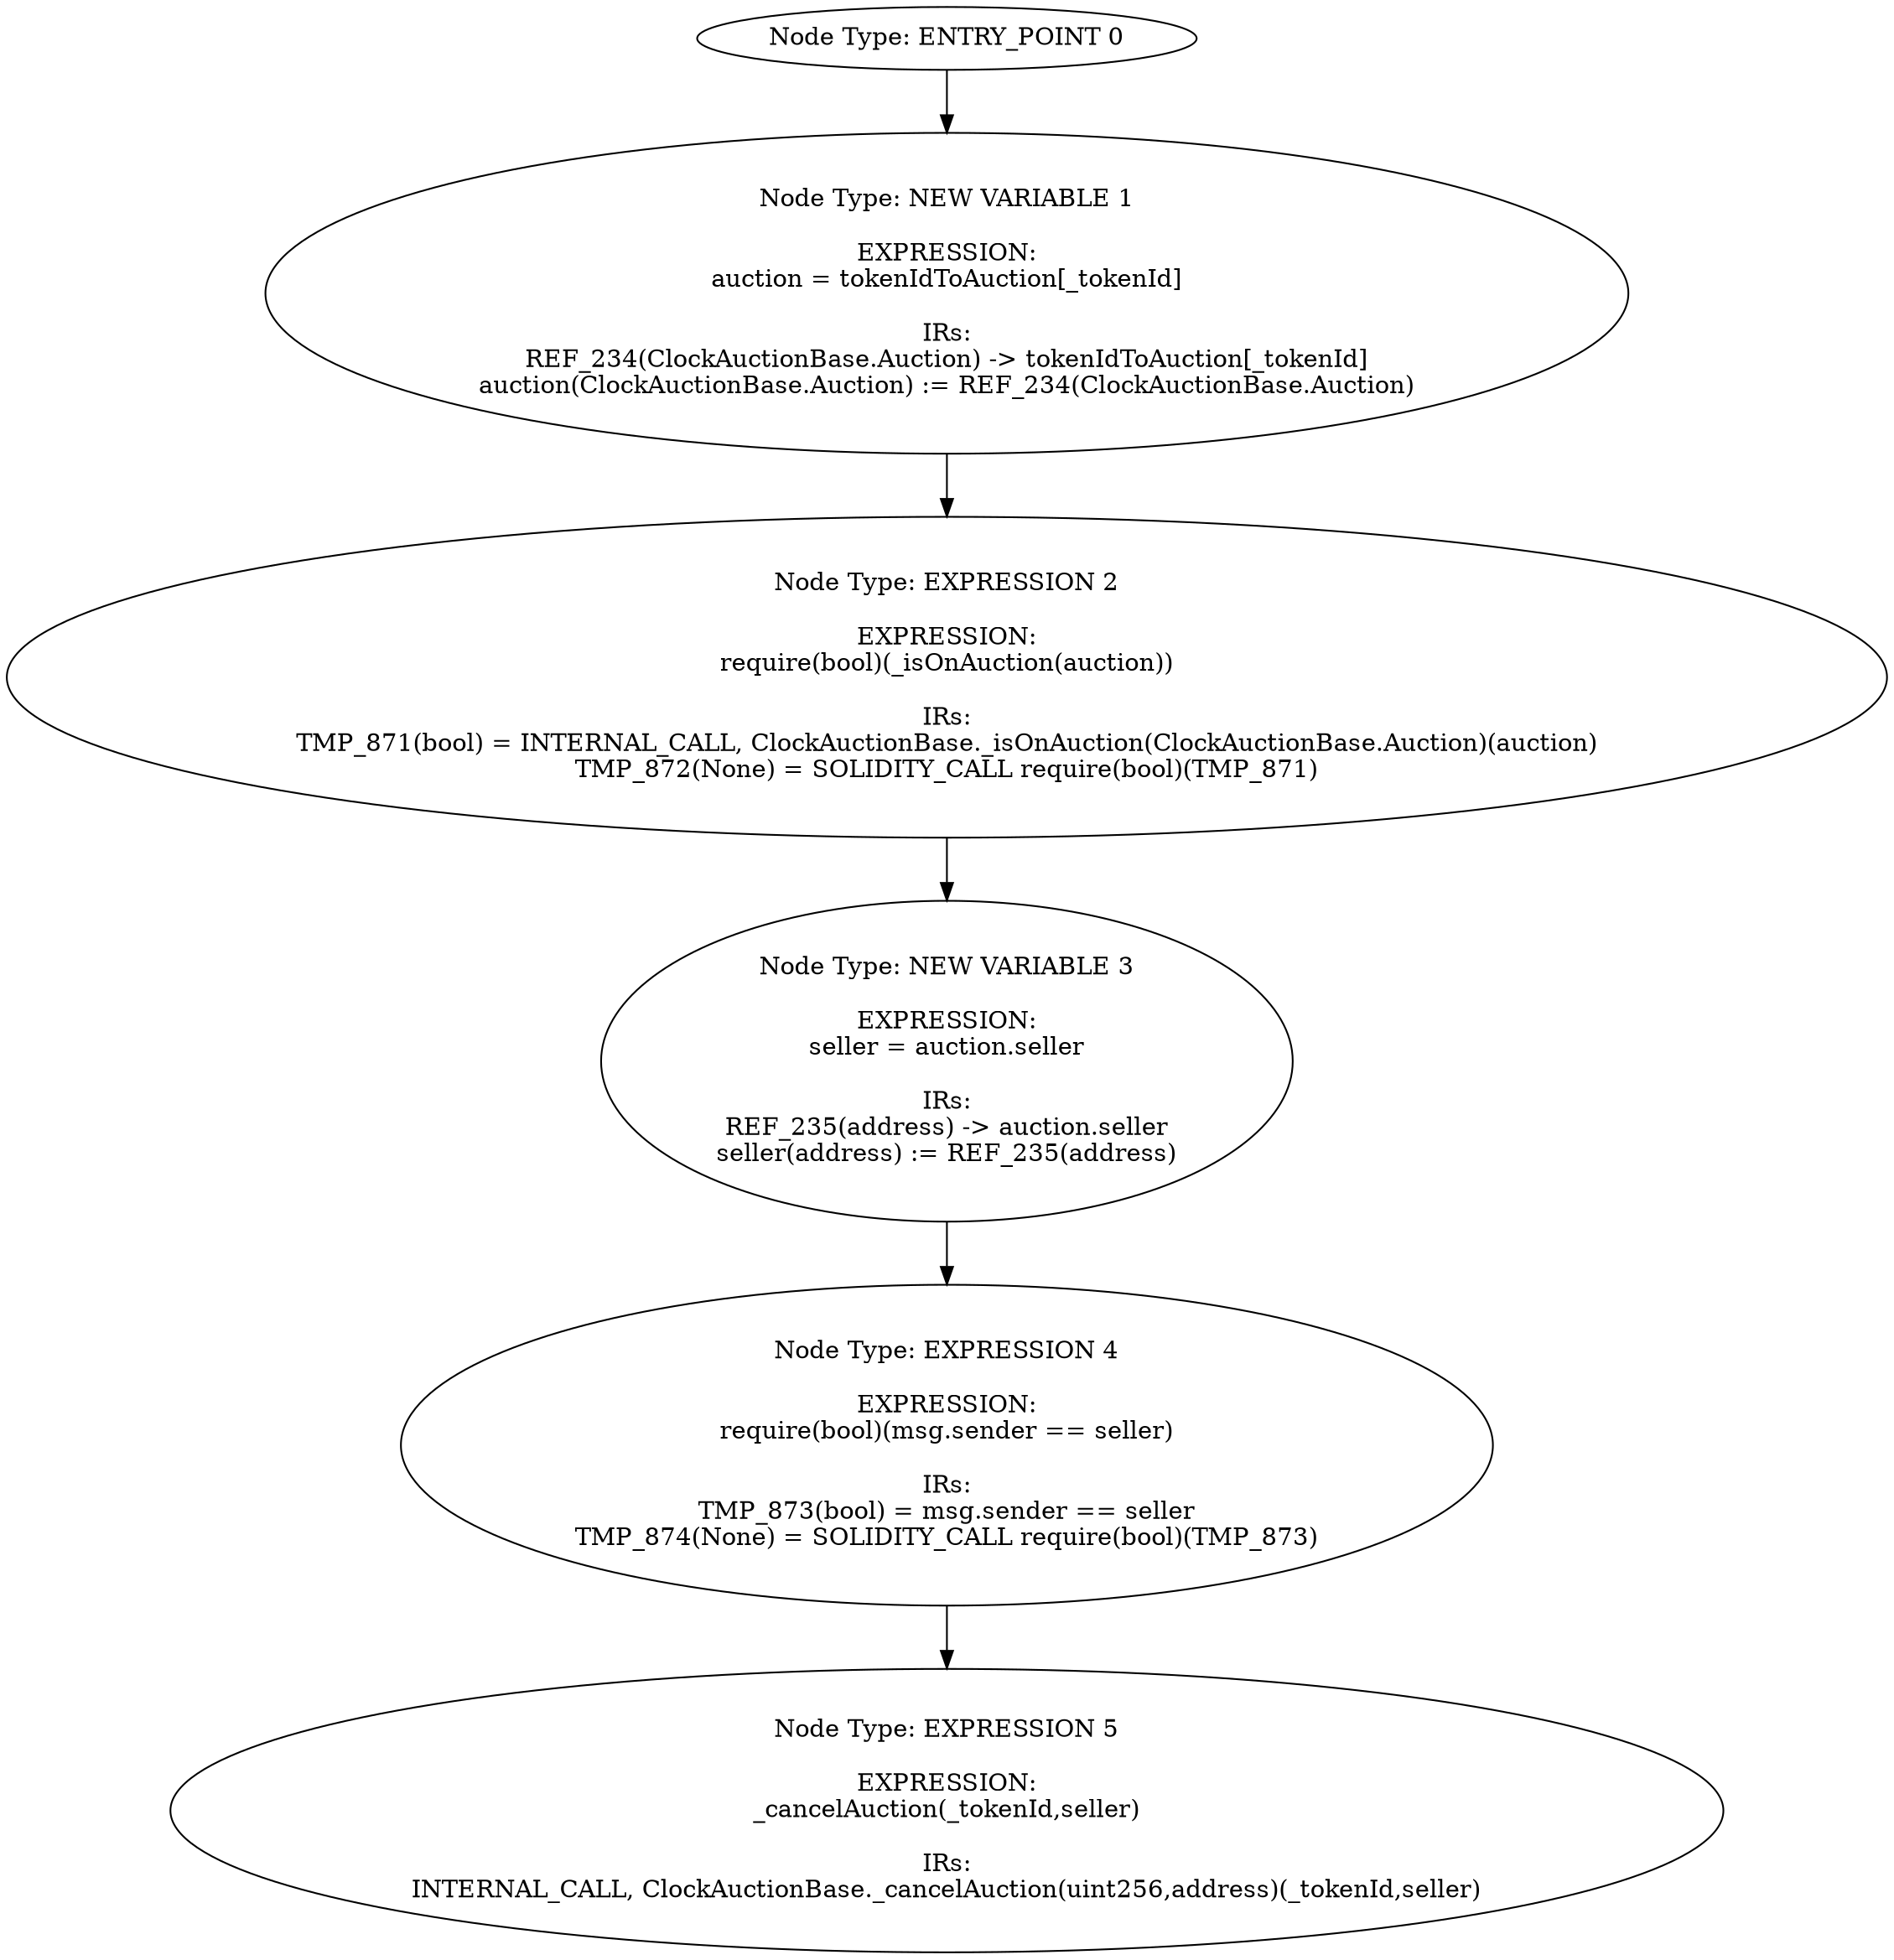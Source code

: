 digraph{
0[label="Node Type: ENTRY_POINT 0
"];
0->1;
1[label="Node Type: NEW VARIABLE 1

EXPRESSION:
auction = tokenIdToAuction[_tokenId]

IRs:
REF_234(ClockAuctionBase.Auction) -> tokenIdToAuction[_tokenId]
auction(ClockAuctionBase.Auction) := REF_234(ClockAuctionBase.Auction)"];
1->2;
2[label="Node Type: EXPRESSION 2

EXPRESSION:
require(bool)(_isOnAuction(auction))

IRs:
TMP_871(bool) = INTERNAL_CALL, ClockAuctionBase._isOnAuction(ClockAuctionBase.Auction)(auction)
TMP_872(None) = SOLIDITY_CALL require(bool)(TMP_871)"];
2->3;
3[label="Node Type: NEW VARIABLE 3

EXPRESSION:
seller = auction.seller

IRs:
REF_235(address) -> auction.seller
seller(address) := REF_235(address)"];
3->4;
4[label="Node Type: EXPRESSION 4

EXPRESSION:
require(bool)(msg.sender == seller)

IRs:
TMP_873(bool) = msg.sender == seller
TMP_874(None) = SOLIDITY_CALL require(bool)(TMP_873)"];
4->5;
5[label="Node Type: EXPRESSION 5

EXPRESSION:
_cancelAuction(_tokenId,seller)

IRs:
INTERNAL_CALL, ClockAuctionBase._cancelAuction(uint256,address)(_tokenId,seller)"];
}
